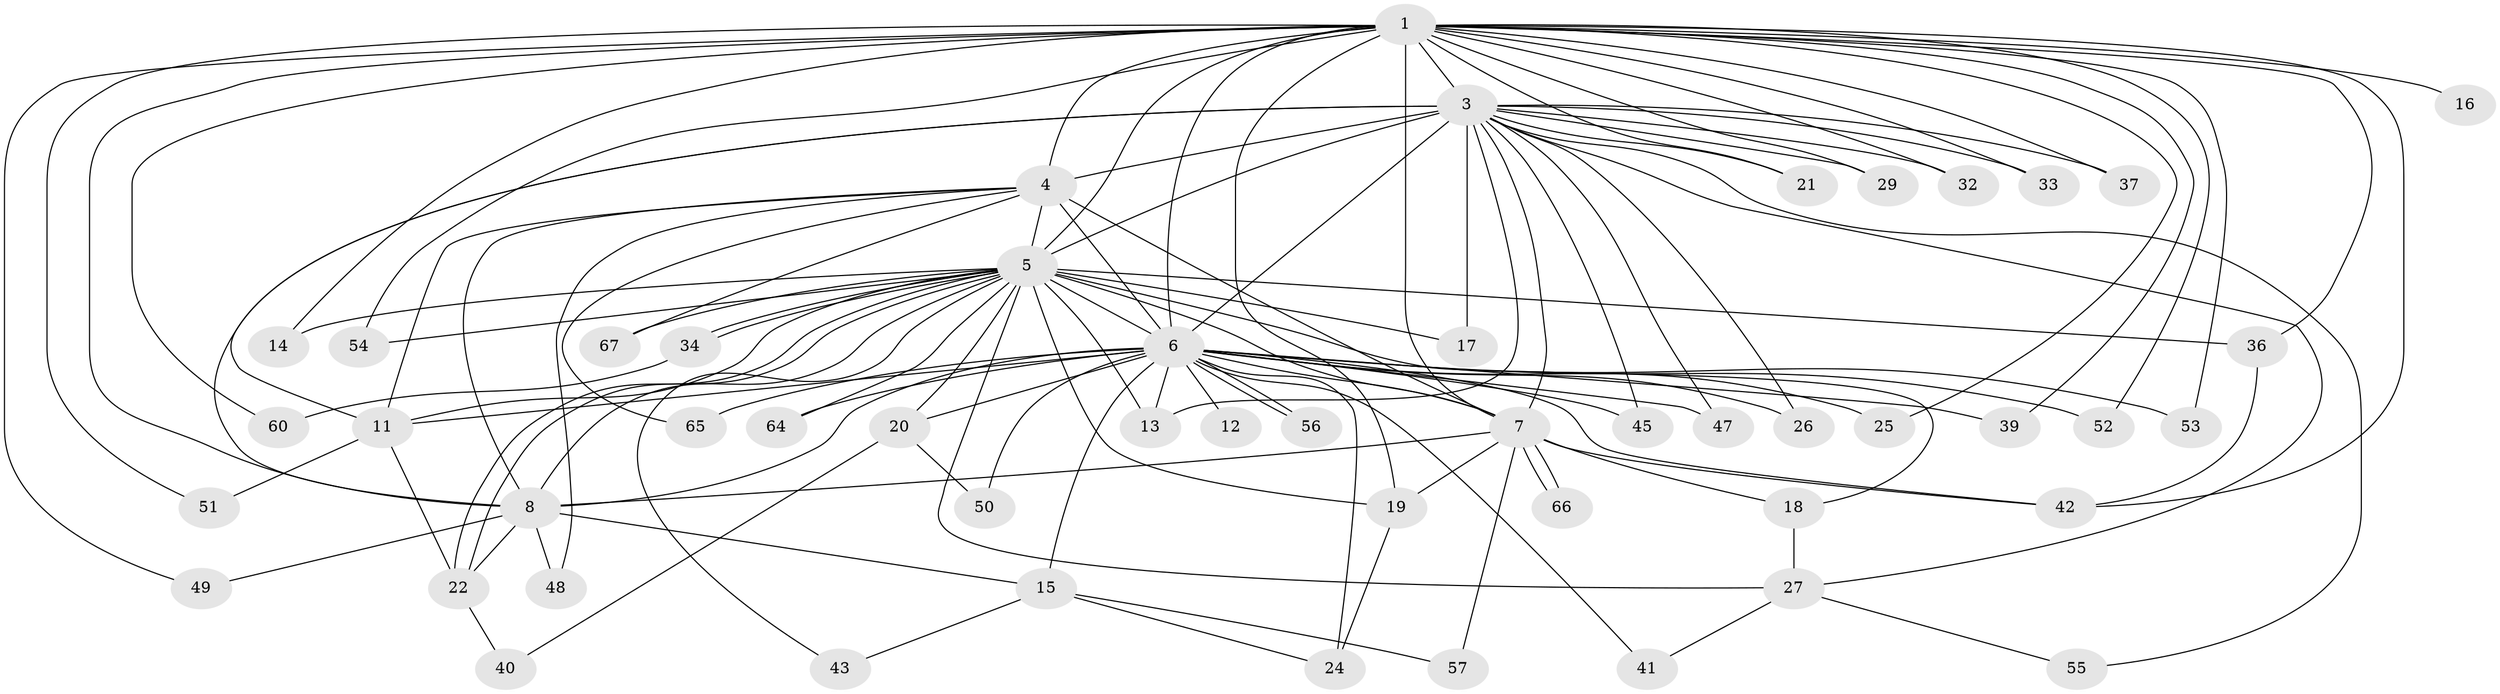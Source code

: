 // original degree distribution, {21: 0.029850746268656716, 16: 0.014925373134328358, 17: 0.014925373134328358, 13: 0.029850746268656716, 27: 0.014925373134328358, 15: 0.029850746268656716, 19: 0.014925373134328358, 5: 0.04477611940298507, 2: 0.5970149253731343, 3: 0.1791044776119403, 6: 0.014925373134328358, 4: 0.014925373134328358}
// Generated by graph-tools (version 1.1) at 2025/11/02/27/25 16:11:03]
// undirected, 51 vertices, 117 edges
graph export_dot {
graph [start="1"]
  node [color=gray90,style=filled];
  1 [super="+2"];
  3 [super="+9"];
  4 [super="+30"];
  5 [super="+58"];
  6 [super="+10"];
  7 [super="+38"];
  8 [super="+44"];
  11 [super="+28"];
  12;
  13 [super="+63"];
  14;
  15 [super="+23"];
  16;
  17;
  18;
  19 [super="+35"];
  20;
  21;
  22;
  24 [super="+46"];
  25;
  26;
  27 [super="+31"];
  29;
  32;
  33;
  34;
  36 [super="+62"];
  37;
  39;
  40;
  41;
  42 [super="+61"];
  43;
  45;
  47;
  48;
  49;
  50;
  51;
  52;
  53;
  54 [super="+59"];
  55;
  56;
  57;
  60;
  64;
  65;
  66;
  67;
  1 -- 3 [weight=4];
  1 -- 4 [weight=2];
  1 -- 5 [weight=2];
  1 -- 6 [weight=4];
  1 -- 7 [weight=2];
  1 -- 8 [weight=2];
  1 -- 16 [weight=2];
  1 -- 25;
  1 -- 29;
  1 -- 32;
  1 -- 33;
  1 -- 37;
  1 -- 39;
  1 -- 51;
  1 -- 52;
  1 -- 53;
  1 -- 60;
  1 -- 36;
  1 -- 42;
  1 -- 14;
  1 -- 49;
  1 -- 21;
  1 -- 54;
  1 -- 19;
  3 -- 4 [weight=2];
  3 -- 5 [weight=2];
  3 -- 6 [weight=4];
  3 -- 7 [weight=3];
  3 -- 8 [weight=2];
  3 -- 21;
  3 -- 26;
  3 -- 27;
  3 -- 29;
  3 -- 32;
  3 -- 33;
  3 -- 47;
  3 -- 55;
  3 -- 37;
  3 -- 11;
  3 -- 13;
  3 -- 45;
  3 -- 17;
  4 -- 5;
  4 -- 6 [weight=2];
  4 -- 7;
  4 -- 8;
  4 -- 48;
  4 -- 65;
  4 -- 67;
  4 -- 11;
  5 -- 6 [weight=2];
  5 -- 7;
  5 -- 8;
  5 -- 14;
  5 -- 17;
  5 -- 18;
  5 -- 19;
  5 -- 20;
  5 -- 22;
  5 -- 22;
  5 -- 27;
  5 -- 34;
  5 -- 34;
  5 -- 36;
  5 -- 43;
  5 -- 54 [weight=2];
  5 -- 64;
  5 -- 67;
  5 -- 11;
  5 -- 13;
  6 -- 7 [weight=2];
  6 -- 8 [weight=2];
  6 -- 11;
  6 -- 15 [weight=2];
  6 -- 24;
  6 -- 25;
  6 -- 26;
  6 -- 39;
  6 -- 47;
  6 -- 52;
  6 -- 53;
  6 -- 56;
  6 -- 56;
  6 -- 64;
  6 -- 65;
  6 -- 41;
  6 -- 42;
  6 -- 12;
  6 -- 13;
  6 -- 45;
  6 -- 50;
  6 -- 20;
  7 -- 8;
  7 -- 18;
  7 -- 19;
  7 -- 66;
  7 -- 66;
  7 -- 57;
  7 -- 42;
  8 -- 15;
  8 -- 48;
  8 -- 49;
  8 -- 22;
  11 -- 51;
  11 -- 22;
  15 -- 24;
  15 -- 43;
  15 -- 57;
  18 -- 27;
  19 -- 24;
  20 -- 40;
  20 -- 50;
  22 -- 40;
  27 -- 41;
  27 -- 55;
  34 -- 60;
  36 -- 42;
}
